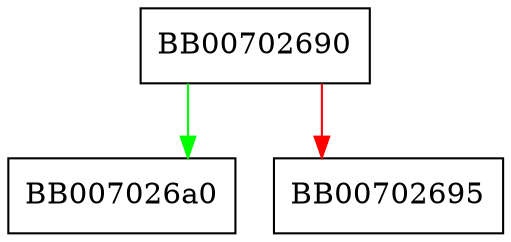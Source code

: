 digraph ossl_prov_ctx_get0_handle {
  node [shape="box"];
  graph [splines=ortho];
  BB00702690 -> BB007026a0 [color="green"];
  BB00702690 -> BB00702695 [color="red"];
}